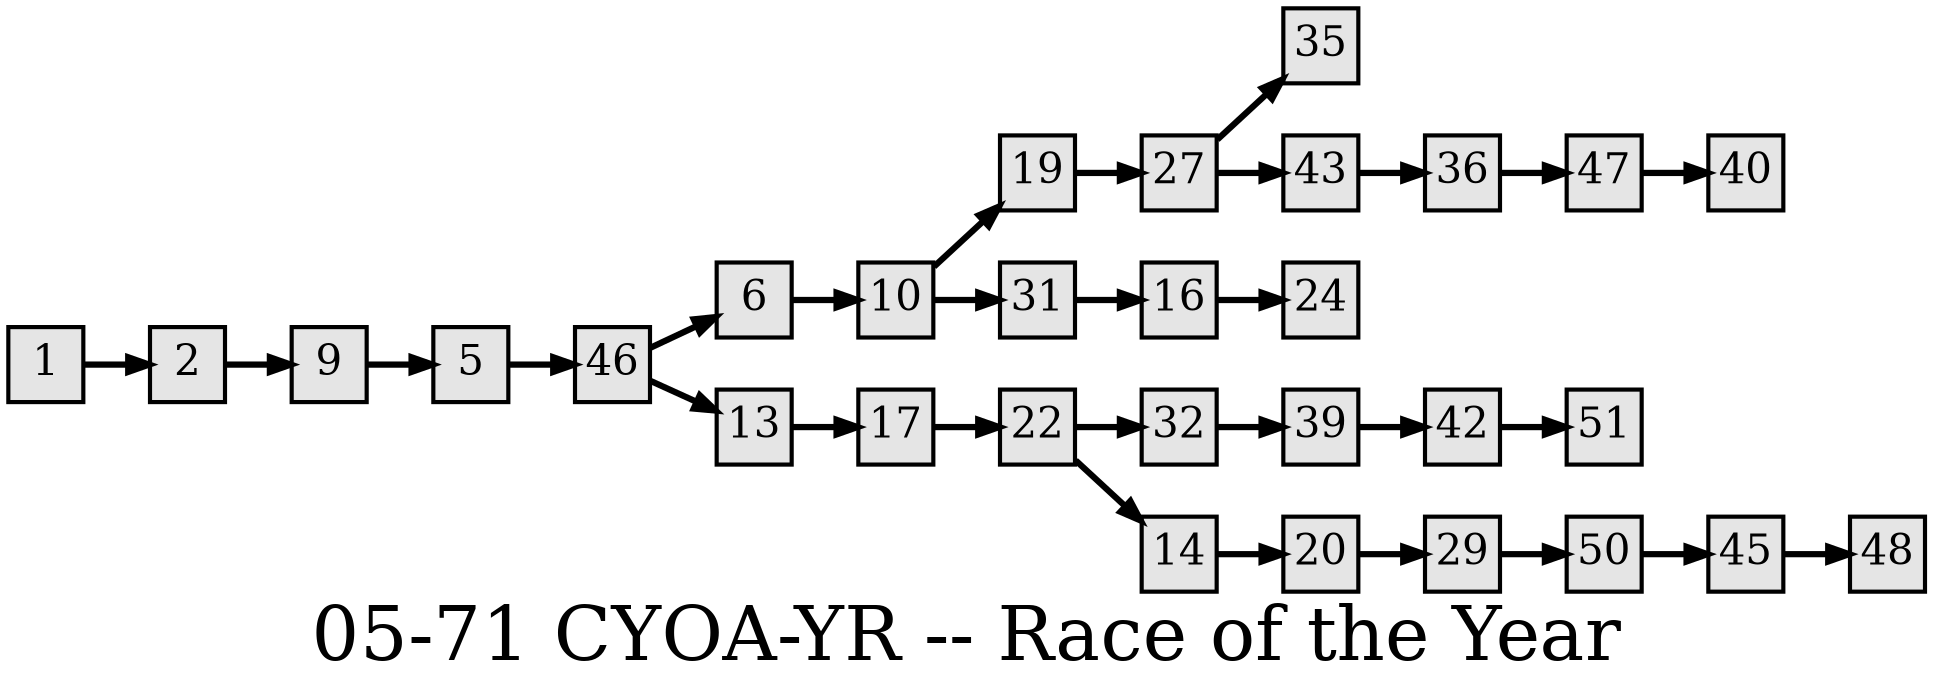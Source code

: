digraph g{
  graph [ label="05-71 CYOA-YR -- Race of the Year" rankdir=LR, ordering=out, fontsize=36, nodesep="0.35", ranksep="0.45"];
  node  [shape=rect, penwidth=2, fontsize=20, style=filled, fillcolor=grey90, margin="0,0", labelfloat=true, regular=true, fixedsize=true];
  edge  [labelfloat=true, penwidth=3, fontsize=12];

  1 -> 2;
  2 -> 9;
  5 -> 46;
  6 -> 10;
  9 -> 5;
  10 -> 19;
  10 -> 31;
  13 -> 17;
  14 -> 20;
  16 -> 24;
  17 -> 22;
  19 -> 27;
  20 -> 29;
  22 -> 32;
  22 -> 14;
  27 -> 35;
  27 -> 43;
  29 -> 50;
  31 -> 16;
  32 -> 39;
  36 -> 47;
  39 -> 42;
  42 -> 51;
  43 -> 36;
  45 -> 48;
  46 -> 6;
  46 -> 13;
  47 -> 40;
  50 -> 45;
}

